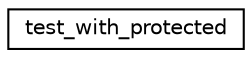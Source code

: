 digraph "Graphical Class Hierarchy"
{
  edge [fontname="Helvetica",fontsize="10",labelfontname="Helvetica",labelfontsize="10"];
  node [fontname="Helvetica",fontsize="10",shape=record];
  rankdir="LR";
  Node0 [label="test_with_protected",height=0.2,width=0.4,color="black", fillcolor="white", style="filled",URL="$classtest__with__protected.html"];
}
